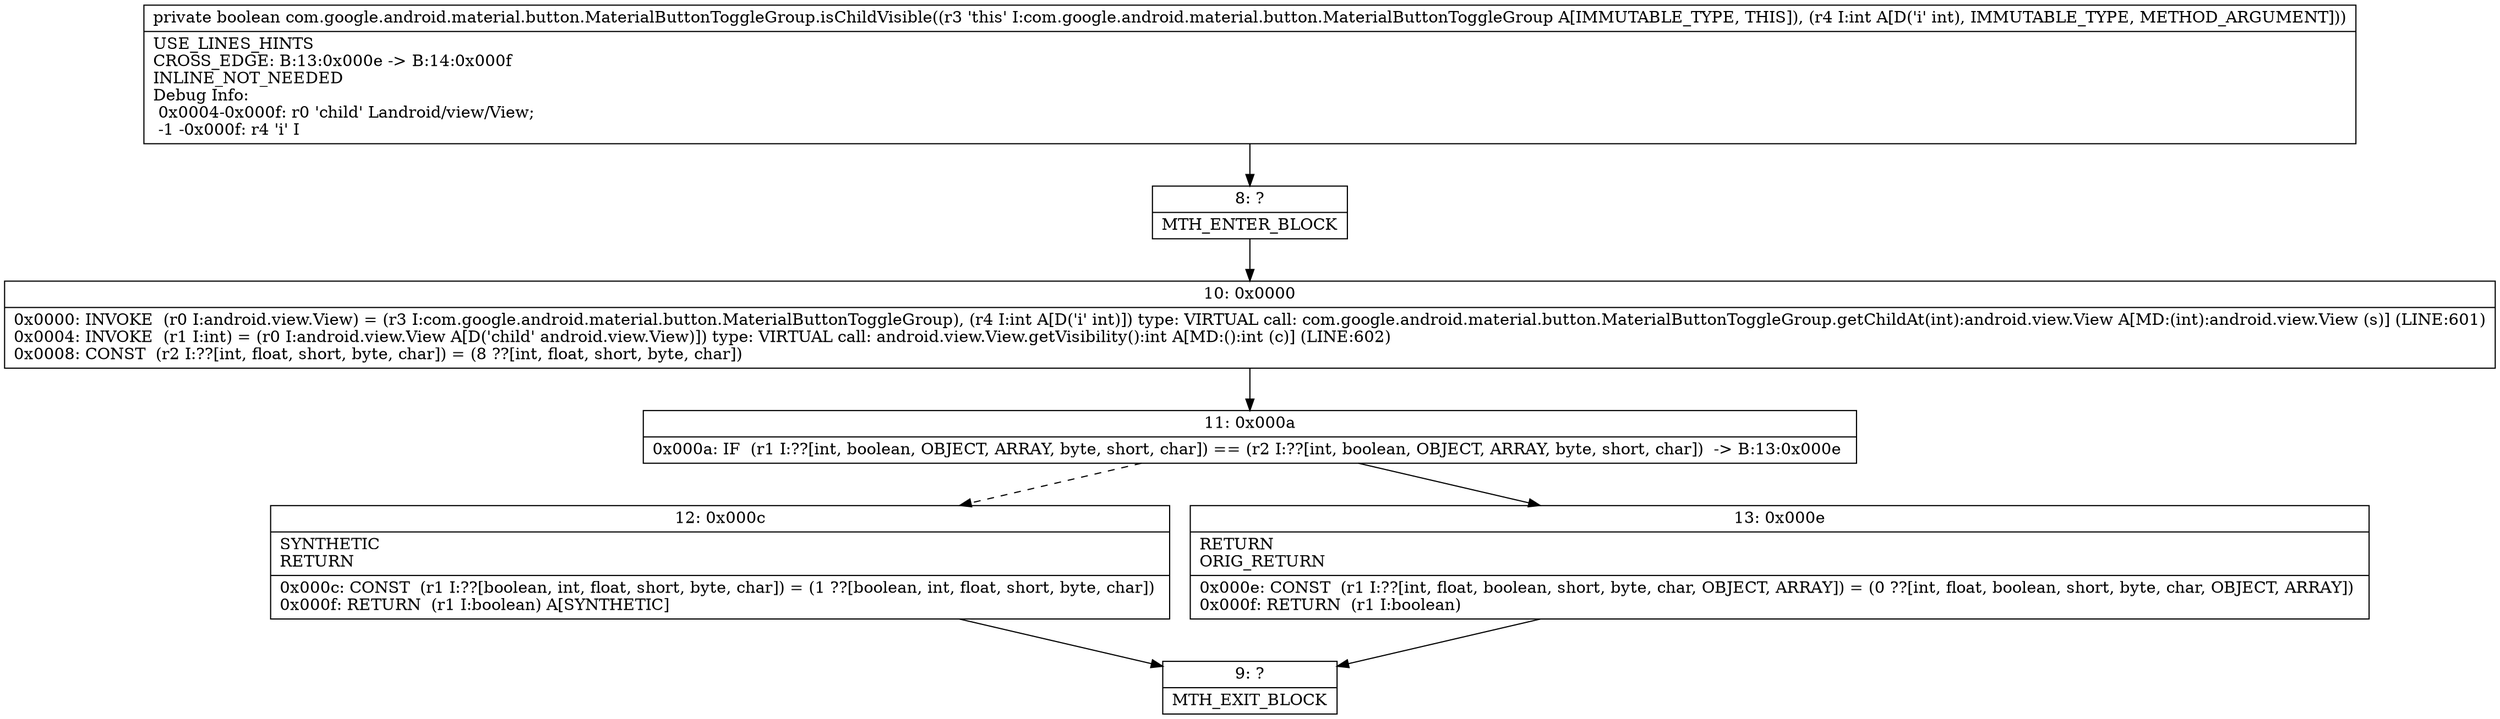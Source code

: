 digraph "CFG forcom.google.android.material.button.MaterialButtonToggleGroup.isChildVisible(I)Z" {
Node_8 [shape=record,label="{8\:\ ?|MTH_ENTER_BLOCK\l}"];
Node_10 [shape=record,label="{10\:\ 0x0000|0x0000: INVOKE  (r0 I:android.view.View) = (r3 I:com.google.android.material.button.MaterialButtonToggleGroup), (r4 I:int A[D('i' int)]) type: VIRTUAL call: com.google.android.material.button.MaterialButtonToggleGroup.getChildAt(int):android.view.View A[MD:(int):android.view.View (s)] (LINE:601)\l0x0004: INVOKE  (r1 I:int) = (r0 I:android.view.View A[D('child' android.view.View)]) type: VIRTUAL call: android.view.View.getVisibility():int A[MD:():int (c)] (LINE:602)\l0x0008: CONST  (r2 I:??[int, float, short, byte, char]) = (8 ??[int, float, short, byte, char]) \l}"];
Node_11 [shape=record,label="{11\:\ 0x000a|0x000a: IF  (r1 I:??[int, boolean, OBJECT, ARRAY, byte, short, char]) == (r2 I:??[int, boolean, OBJECT, ARRAY, byte, short, char])  \-\> B:13:0x000e \l}"];
Node_12 [shape=record,label="{12\:\ 0x000c|SYNTHETIC\lRETURN\l|0x000c: CONST  (r1 I:??[boolean, int, float, short, byte, char]) = (1 ??[boolean, int, float, short, byte, char]) \l0x000f: RETURN  (r1 I:boolean) A[SYNTHETIC]\l}"];
Node_9 [shape=record,label="{9\:\ ?|MTH_EXIT_BLOCK\l}"];
Node_13 [shape=record,label="{13\:\ 0x000e|RETURN\lORIG_RETURN\l|0x000e: CONST  (r1 I:??[int, float, boolean, short, byte, char, OBJECT, ARRAY]) = (0 ??[int, float, boolean, short, byte, char, OBJECT, ARRAY]) \l0x000f: RETURN  (r1 I:boolean) \l}"];
MethodNode[shape=record,label="{private boolean com.google.android.material.button.MaterialButtonToggleGroup.isChildVisible((r3 'this' I:com.google.android.material.button.MaterialButtonToggleGroup A[IMMUTABLE_TYPE, THIS]), (r4 I:int A[D('i' int), IMMUTABLE_TYPE, METHOD_ARGUMENT]))  | USE_LINES_HINTS\lCROSS_EDGE: B:13:0x000e \-\> B:14:0x000f\lINLINE_NOT_NEEDED\lDebug Info:\l  0x0004\-0x000f: r0 'child' Landroid\/view\/View;\l  \-1 \-0x000f: r4 'i' I\l}"];
MethodNode -> Node_8;Node_8 -> Node_10;
Node_10 -> Node_11;
Node_11 -> Node_12[style=dashed];
Node_11 -> Node_13;
Node_12 -> Node_9;
Node_13 -> Node_9;
}

